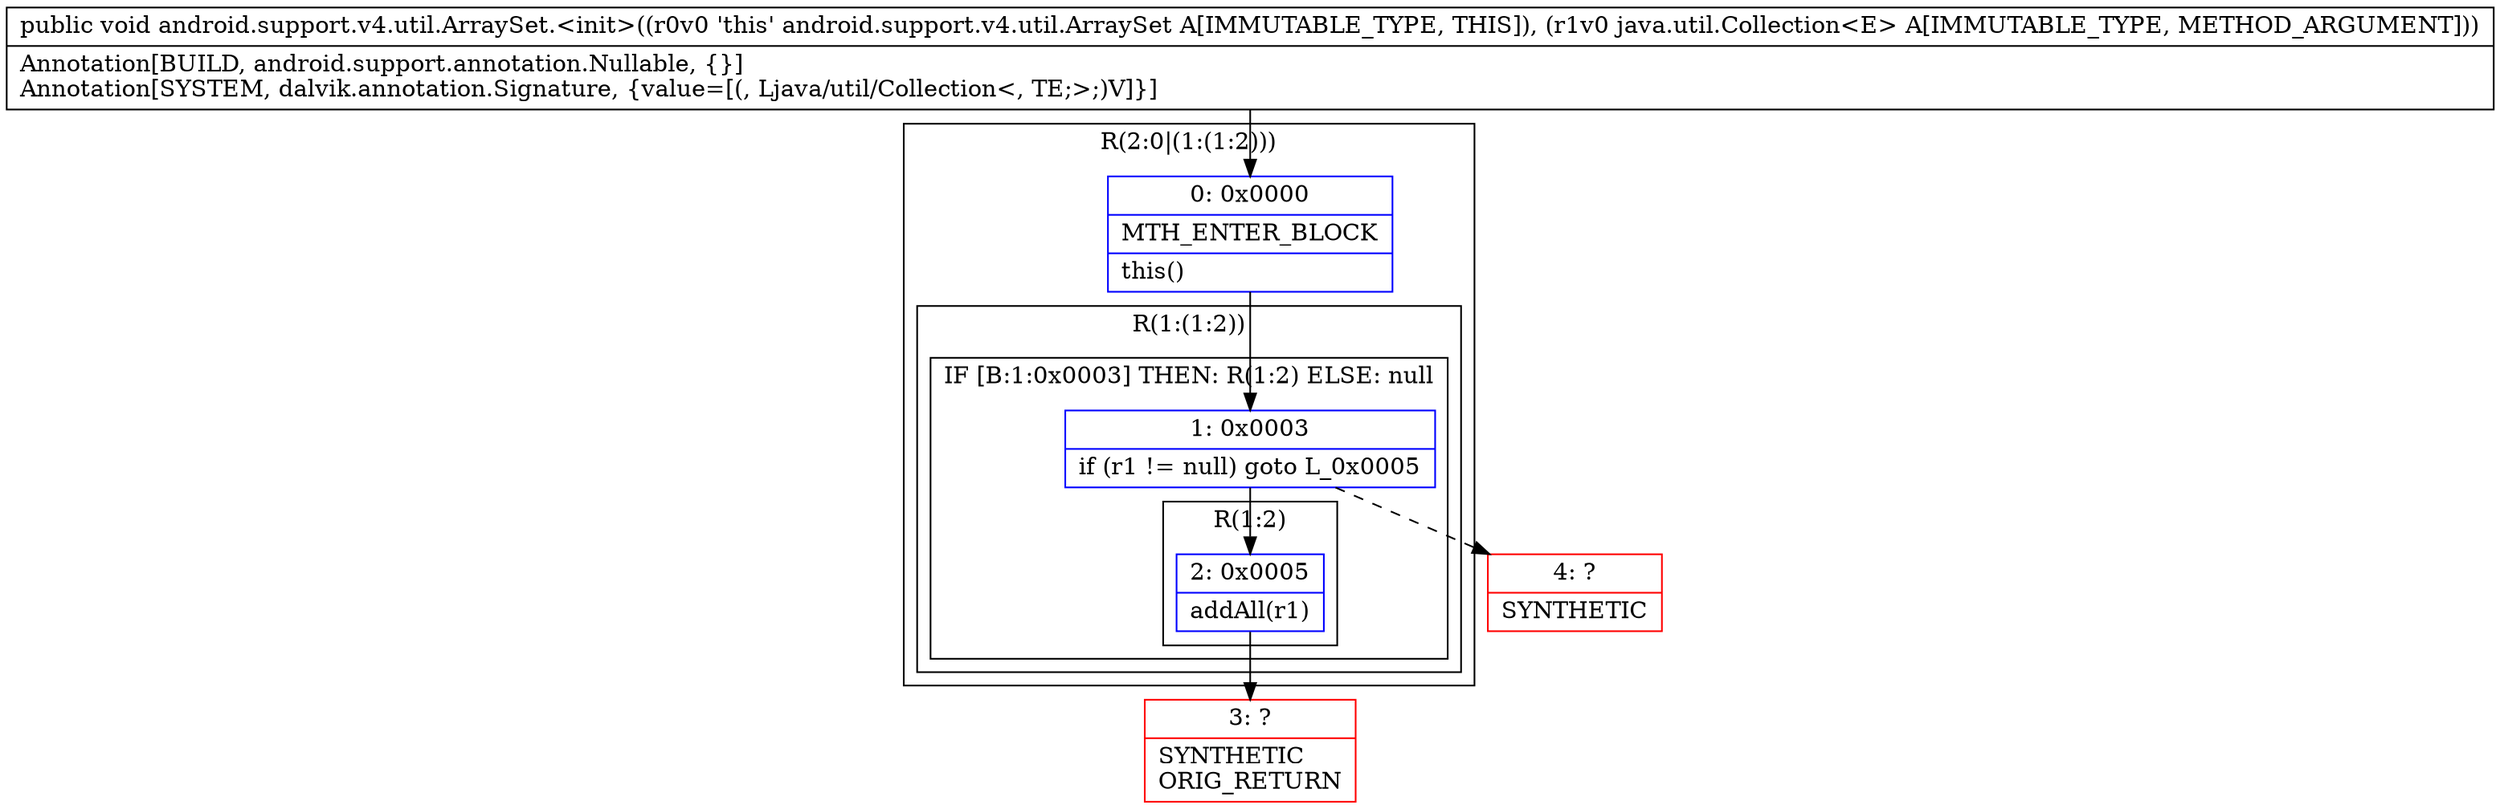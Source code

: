 digraph "CFG forandroid.support.v4.util.ArraySet.\<init\>(Ljava\/util\/Collection;)V" {
subgraph cluster_Region_906612677 {
label = "R(2:0|(1:(1:2)))";
node [shape=record,color=blue];
Node_0 [shape=record,label="{0\:\ 0x0000|MTH_ENTER_BLOCK\l|this()\l}"];
subgraph cluster_Region_739238154 {
label = "R(1:(1:2))";
node [shape=record,color=blue];
subgraph cluster_IfRegion_525776994 {
label = "IF [B:1:0x0003] THEN: R(1:2) ELSE: null";
node [shape=record,color=blue];
Node_1 [shape=record,label="{1\:\ 0x0003|if (r1 != null) goto L_0x0005\l}"];
subgraph cluster_Region_1257943211 {
label = "R(1:2)";
node [shape=record,color=blue];
Node_2 [shape=record,label="{2\:\ 0x0005|addAll(r1)\l}"];
}
}
}
}
Node_3 [shape=record,color=red,label="{3\:\ ?|SYNTHETIC\lORIG_RETURN\l}"];
Node_4 [shape=record,color=red,label="{4\:\ ?|SYNTHETIC\l}"];
MethodNode[shape=record,label="{public void android.support.v4.util.ArraySet.\<init\>((r0v0 'this' android.support.v4.util.ArraySet A[IMMUTABLE_TYPE, THIS]), (r1v0 java.util.Collection\<E\> A[IMMUTABLE_TYPE, METHOD_ARGUMENT]))  | Annotation[BUILD, android.support.annotation.Nullable, \{\}]\lAnnotation[SYSTEM, dalvik.annotation.Signature, \{value=[(, Ljava\/util\/Collection\<, TE;\>;)V]\}]\l}"];
MethodNode -> Node_0;
Node_0 -> Node_1;
Node_1 -> Node_2;
Node_1 -> Node_4[style=dashed];
Node_2 -> Node_3;
}

